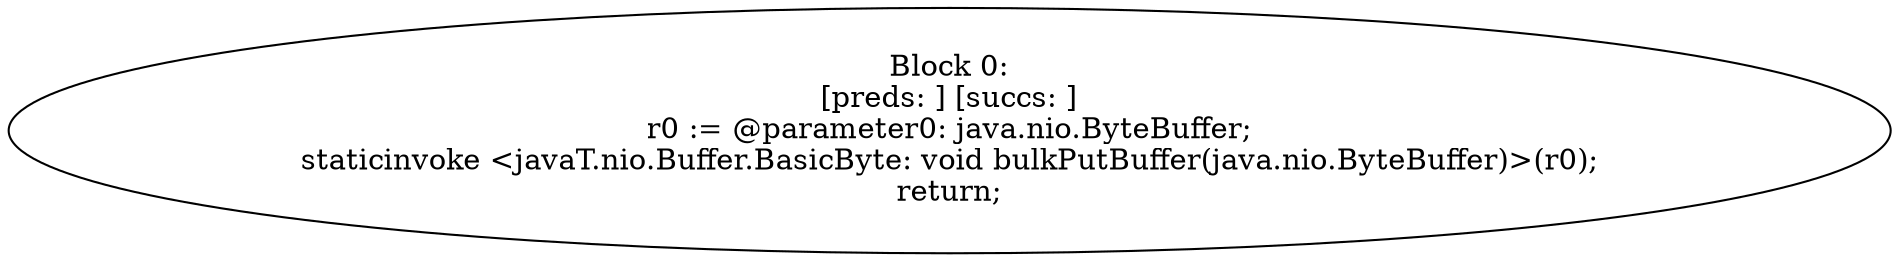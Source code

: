 digraph "unitGraph" {
    "Block 0:
[preds: ] [succs: ]
r0 := @parameter0: java.nio.ByteBuffer;
staticinvoke <javaT.nio.Buffer.BasicByte: void bulkPutBuffer(java.nio.ByteBuffer)>(r0);
return;
"
}

